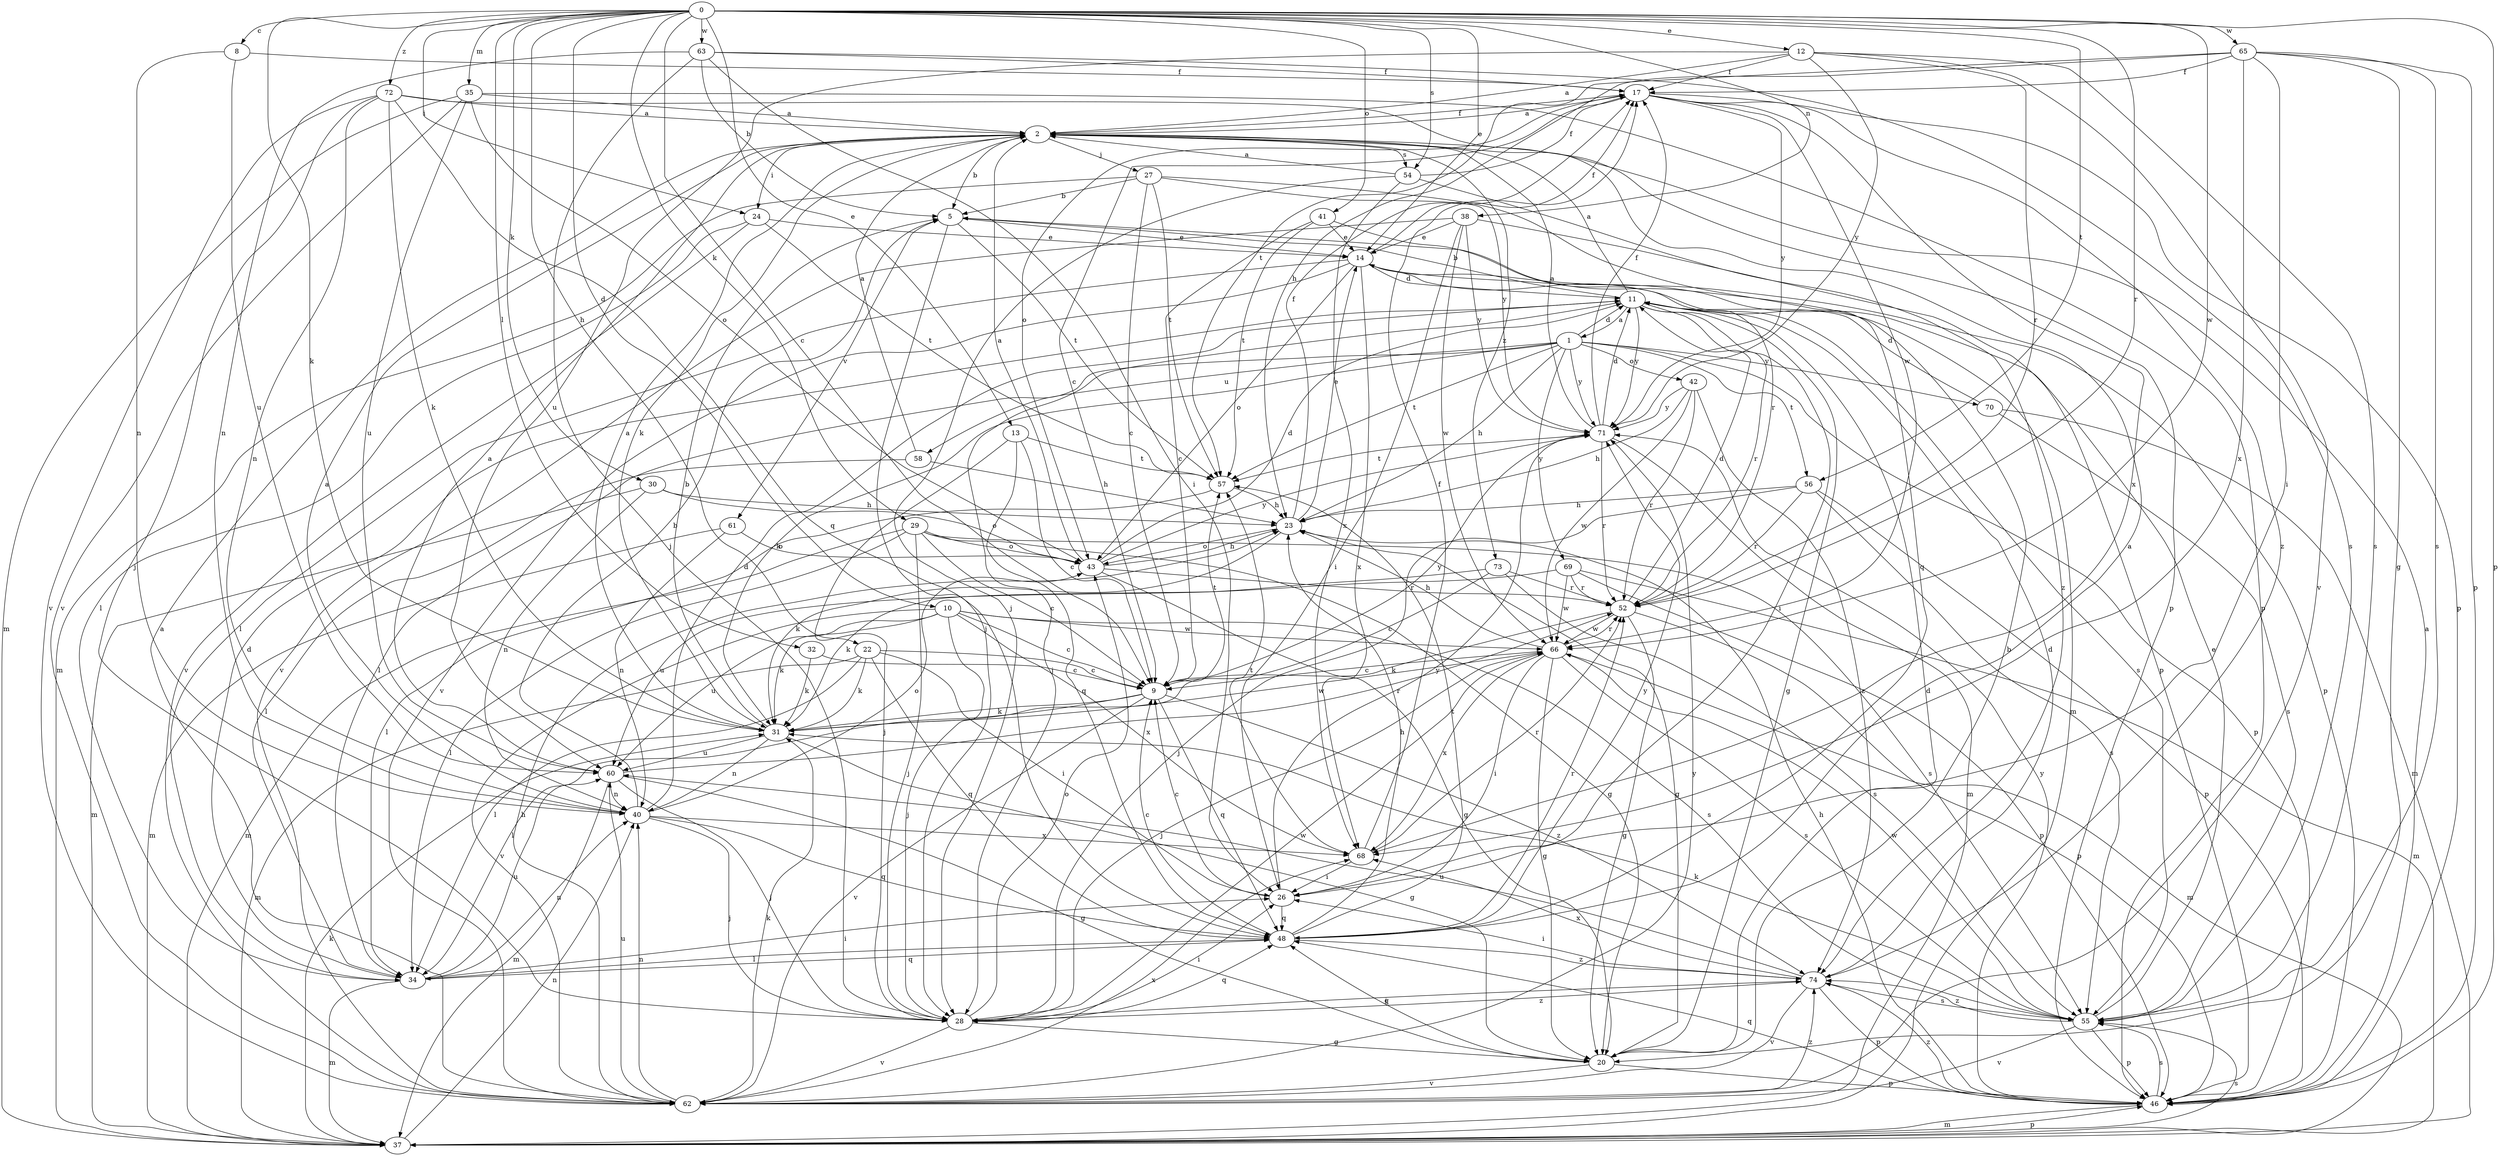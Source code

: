 strict digraph  {
0;
1;
2;
5;
8;
9;
10;
11;
12;
13;
14;
17;
20;
22;
23;
24;
26;
27;
28;
29;
30;
31;
32;
34;
35;
37;
38;
40;
41;
42;
43;
46;
48;
52;
54;
55;
56;
57;
58;
60;
61;
62;
63;
65;
66;
68;
69;
70;
71;
72;
73;
74;
0 -> 8  [label=c];
0 -> 9  [label=c];
0 -> 10  [label=d];
0 -> 12  [label=e];
0 -> 13  [label=e];
0 -> 14  [label=e];
0 -> 22  [label=h];
0 -> 24  [label=i];
0 -> 29  [label=k];
0 -> 30  [label=k];
0 -> 31  [label=k];
0 -> 32  [label=l];
0 -> 35  [label=m];
0 -> 38  [label=n];
0 -> 41  [label=o];
0 -> 46  [label=p];
0 -> 52  [label=r];
0 -> 54  [label=s];
0 -> 56  [label=t];
0 -> 63  [label=w];
0 -> 65  [label=w];
0 -> 66  [label=w];
0 -> 72  [label=z];
1 -> 11  [label=d];
1 -> 23  [label=h];
1 -> 31  [label=k];
1 -> 34  [label=l];
1 -> 42  [label=o];
1 -> 46  [label=p];
1 -> 56  [label=t];
1 -> 57  [label=t];
1 -> 58  [label=u];
1 -> 69  [label=y];
1 -> 70  [label=y];
1 -> 71  [label=y];
2 -> 5  [label=b];
2 -> 17  [label=f];
2 -> 24  [label=i];
2 -> 27  [label=j];
2 -> 31  [label=k];
2 -> 54  [label=s];
2 -> 73  [label=z];
5 -> 14  [label=e];
5 -> 28  [label=j];
5 -> 57  [label=t];
5 -> 61  [label=v];
8 -> 17  [label=f];
8 -> 40  [label=n];
8 -> 60  [label=u];
9 -> 31  [label=k];
9 -> 34  [label=l];
9 -> 48  [label=q];
9 -> 57  [label=t];
9 -> 62  [label=v];
9 -> 71  [label=y];
9 -> 74  [label=z];
10 -> 9  [label=c];
10 -> 28  [label=j];
10 -> 31  [label=k];
10 -> 55  [label=s];
10 -> 60  [label=u];
10 -> 62  [label=v];
10 -> 66  [label=w];
10 -> 68  [label=x];
11 -> 1  [label=a];
11 -> 2  [label=a];
11 -> 5  [label=b];
11 -> 20  [label=g];
11 -> 26  [label=i];
11 -> 28  [label=j];
11 -> 52  [label=r];
11 -> 55  [label=s];
11 -> 71  [label=y];
12 -> 2  [label=a];
12 -> 17  [label=f];
12 -> 52  [label=r];
12 -> 55  [label=s];
12 -> 60  [label=u];
12 -> 62  [label=v];
12 -> 71  [label=y];
13 -> 9  [label=c];
13 -> 28  [label=j];
13 -> 48  [label=q];
13 -> 57  [label=t];
14 -> 11  [label=d];
14 -> 17  [label=f];
14 -> 34  [label=l];
14 -> 37  [label=m];
14 -> 43  [label=o];
14 -> 46  [label=p];
14 -> 62  [label=v];
14 -> 68  [label=x];
17 -> 2  [label=a];
17 -> 9  [label=c];
17 -> 43  [label=o];
17 -> 46  [label=p];
17 -> 66  [label=w];
17 -> 68  [label=x];
17 -> 71  [label=y];
17 -> 74  [label=z];
20 -> 5  [label=b];
20 -> 11  [label=d];
20 -> 46  [label=p];
20 -> 48  [label=q];
20 -> 62  [label=v];
22 -> 9  [label=c];
22 -> 26  [label=i];
22 -> 31  [label=k];
22 -> 34  [label=l];
22 -> 37  [label=m];
22 -> 48  [label=q];
23 -> 14  [label=e];
23 -> 17  [label=f];
23 -> 20  [label=g];
23 -> 31  [label=k];
23 -> 43  [label=o];
24 -> 14  [label=e];
24 -> 34  [label=l];
24 -> 57  [label=t];
24 -> 62  [label=v];
26 -> 9  [label=c];
26 -> 48  [label=q];
26 -> 71  [label=y];
27 -> 5  [label=b];
27 -> 9  [label=c];
27 -> 37  [label=m];
27 -> 48  [label=q];
27 -> 57  [label=t];
27 -> 71  [label=y];
28 -> 20  [label=g];
28 -> 26  [label=i];
28 -> 43  [label=o];
28 -> 48  [label=q];
28 -> 62  [label=v];
28 -> 66  [label=w];
28 -> 74  [label=z];
29 -> 9  [label=c];
29 -> 20  [label=g];
29 -> 28  [label=j];
29 -> 34  [label=l];
29 -> 37  [label=m];
29 -> 43  [label=o];
29 -> 55  [label=s];
30 -> 23  [label=h];
30 -> 37  [label=m];
30 -> 40  [label=n];
30 -> 43  [label=o];
31 -> 2  [label=a];
31 -> 5  [label=b];
31 -> 20  [label=g];
31 -> 40  [label=n];
31 -> 60  [label=u];
31 -> 66  [label=w];
32 -> 9  [label=c];
32 -> 31  [label=k];
34 -> 11  [label=d];
34 -> 26  [label=i];
34 -> 37  [label=m];
34 -> 40  [label=n];
34 -> 48  [label=q];
34 -> 60  [label=u];
35 -> 2  [label=a];
35 -> 37  [label=m];
35 -> 43  [label=o];
35 -> 46  [label=p];
35 -> 60  [label=u];
35 -> 62  [label=v];
37 -> 31  [label=k];
37 -> 40  [label=n];
37 -> 46  [label=p];
37 -> 55  [label=s];
38 -> 14  [label=e];
38 -> 26  [label=i];
38 -> 46  [label=p];
38 -> 62  [label=v];
38 -> 66  [label=w];
38 -> 71  [label=y];
40 -> 2  [label=a];
40 -> 5  [label=b];
40 -> 11  [label=d];
40 -> 28  [label=j];
40 -> 43  [label=o];
40 -> 48  [label=q];
40 -> 68  [label=x];
41 -> 9  [label=c];
41 -> 14  [label=e];
41 -> 52  [label=r];
41 -> 57  [label=t];
42 -> 23  [label=h];
42 -> 52  [label=r];
42 -> 66  [label=w];
42 -> 71  [label=y];
42 -> 74  [label=z];
43 -> 2  [label=a];
43 -> 11  [label=d];
43 -> 20  [label=g];
43 -> 23  [label=h];
43 -> 52  [label=r];
43 -> 71  [label=y];
46 -> 2  [label=a];
46 -> 23  [label=h];
46 -> 37  [label=m];
46 -> 48  [label=q];
46 -> 55  [label=s];
46 -> 71  [label=y];
46 -> 74  [label=z];
48 -> 2  [label=a];
48 -> 9  [label=c];
48 -> 23  [label=h];
48 -> 34  [label=l];
48 -> 52  [label=r];
48 -> 57  [label=t];
48 -> 71  [label=y];
48 -> 74  [label=z];
52 -> 11  [label=d];
52 -> 20  [label=g];
52 -> 31  [label=k];
52 -> 46  [label=p];
52 -> 66  [label=w];
54 -> 2  [label=a];
54 -> 17  [label=f];
54 -> 28  [label=j];
54 -> 68  [label=x];
54 -> 74  [label=z];
55 -> 14  [label=e];
55 -> 31  [label=k];
55 -> 46  [label=p];
55 -> 62  [label=v];
55 -> 66  [label=w];
55 -> 74  [label=z];
56 -> 23  [label=h];
56 -> 28  [label=j];
56 -> 46  [label=p];
56 -> 52  [label=r];
56 -> 55  [label=s];
57 -> 23  [label=h];
57 -> 34  [label=l];
58 -> 2  [label=a];
58 -> 23  [label=h];
58 -> 34  [label=l];
60 -> 2  [label=a];
60 -> 20  [label=g];
60 -> 28  [label=j];
60 -> 37  [label=m];
60 -> 40  [label=n];
60 -> 52  [label=r];
61 -> 37  [label=m];
61 -> 40  [label=n];
61 -> 43  [label=o];
62 -> 2  [label=a];
62 -> 23  [label=h];
62 -> 31  [label=k];
62 -> 40  [label=n];
62 -> 60  [label=u];
62 -> 68  [label=x];
62 -> 71  [label=y];
62 -> 74  [label=z];
63 -> 5  [label=b];
63 -> 17  [label=f];
63 -> 26  [label=i];
63 -> 28  [label=j];
63 -> 40  [label=n];
63 -> 55  [label=s];
65 -> 17  [label=f];
65 -> 20  [label=g];
65 -> 23  [label=h];
65 -> 26  [label=i];
65 -> 46  [label=p];
65 -> 55  [label=s];
65 -> 57  [label=t];
65 -> 68  [label=x];
66 -> 9  [label=c];
66 -> 20  [label=g];
66 -> 23  [label=h];
66 -> 26  [label=i];
66 -> 28  [label=j];
66 -> 37  [label=m];
66 -> 52  [label=r];
66 -> 55  [label=s];
66 -> 68  [label=x];
68 -> 17  [label=f];
68 -> 26  [label=i];
68 -> 52  [label=r];
68 -> 57  [label=t];
69 -> 37  [label=m];
69 -> 46  [label=p];
69 -> 52  [label=r];
69 -> 60  [label=u];
69 -> 66  [label=w];
70 -> 11  [label=d];
70 -> 37  [label=m];
70 -> 55  [label=s];
71 -> 2  [label=a];
71 -> 11  [label=d];
71 -> 17  [label=f];
71 -> 37  [label=m];
71 -> 52  [label=r];
71 -> 57  [label=t];
72 -> 2  [label=a];
72 -> 28  [label=j];
72 -> 31  [label=k];
72 -> 40  [label=n];
72 -> 46  [label=p];
72 -> 48  [label=q];
72 -> 62  [label=v];
73 -> 9  [label=c];
73 -> 31  [label=k];
73 -> 52  [label=r];
73 -> 55  [label=s];
74 -> 11  [label=d];
74 -> 26  [label=i];
74 -> 28  [label=j];
74 -> 46  [label=p];
74 -> 55  [label=s];
74 -> 60  [label=u];
74 -> 62  [label=v];
74 -> 68  [label=x];
}
